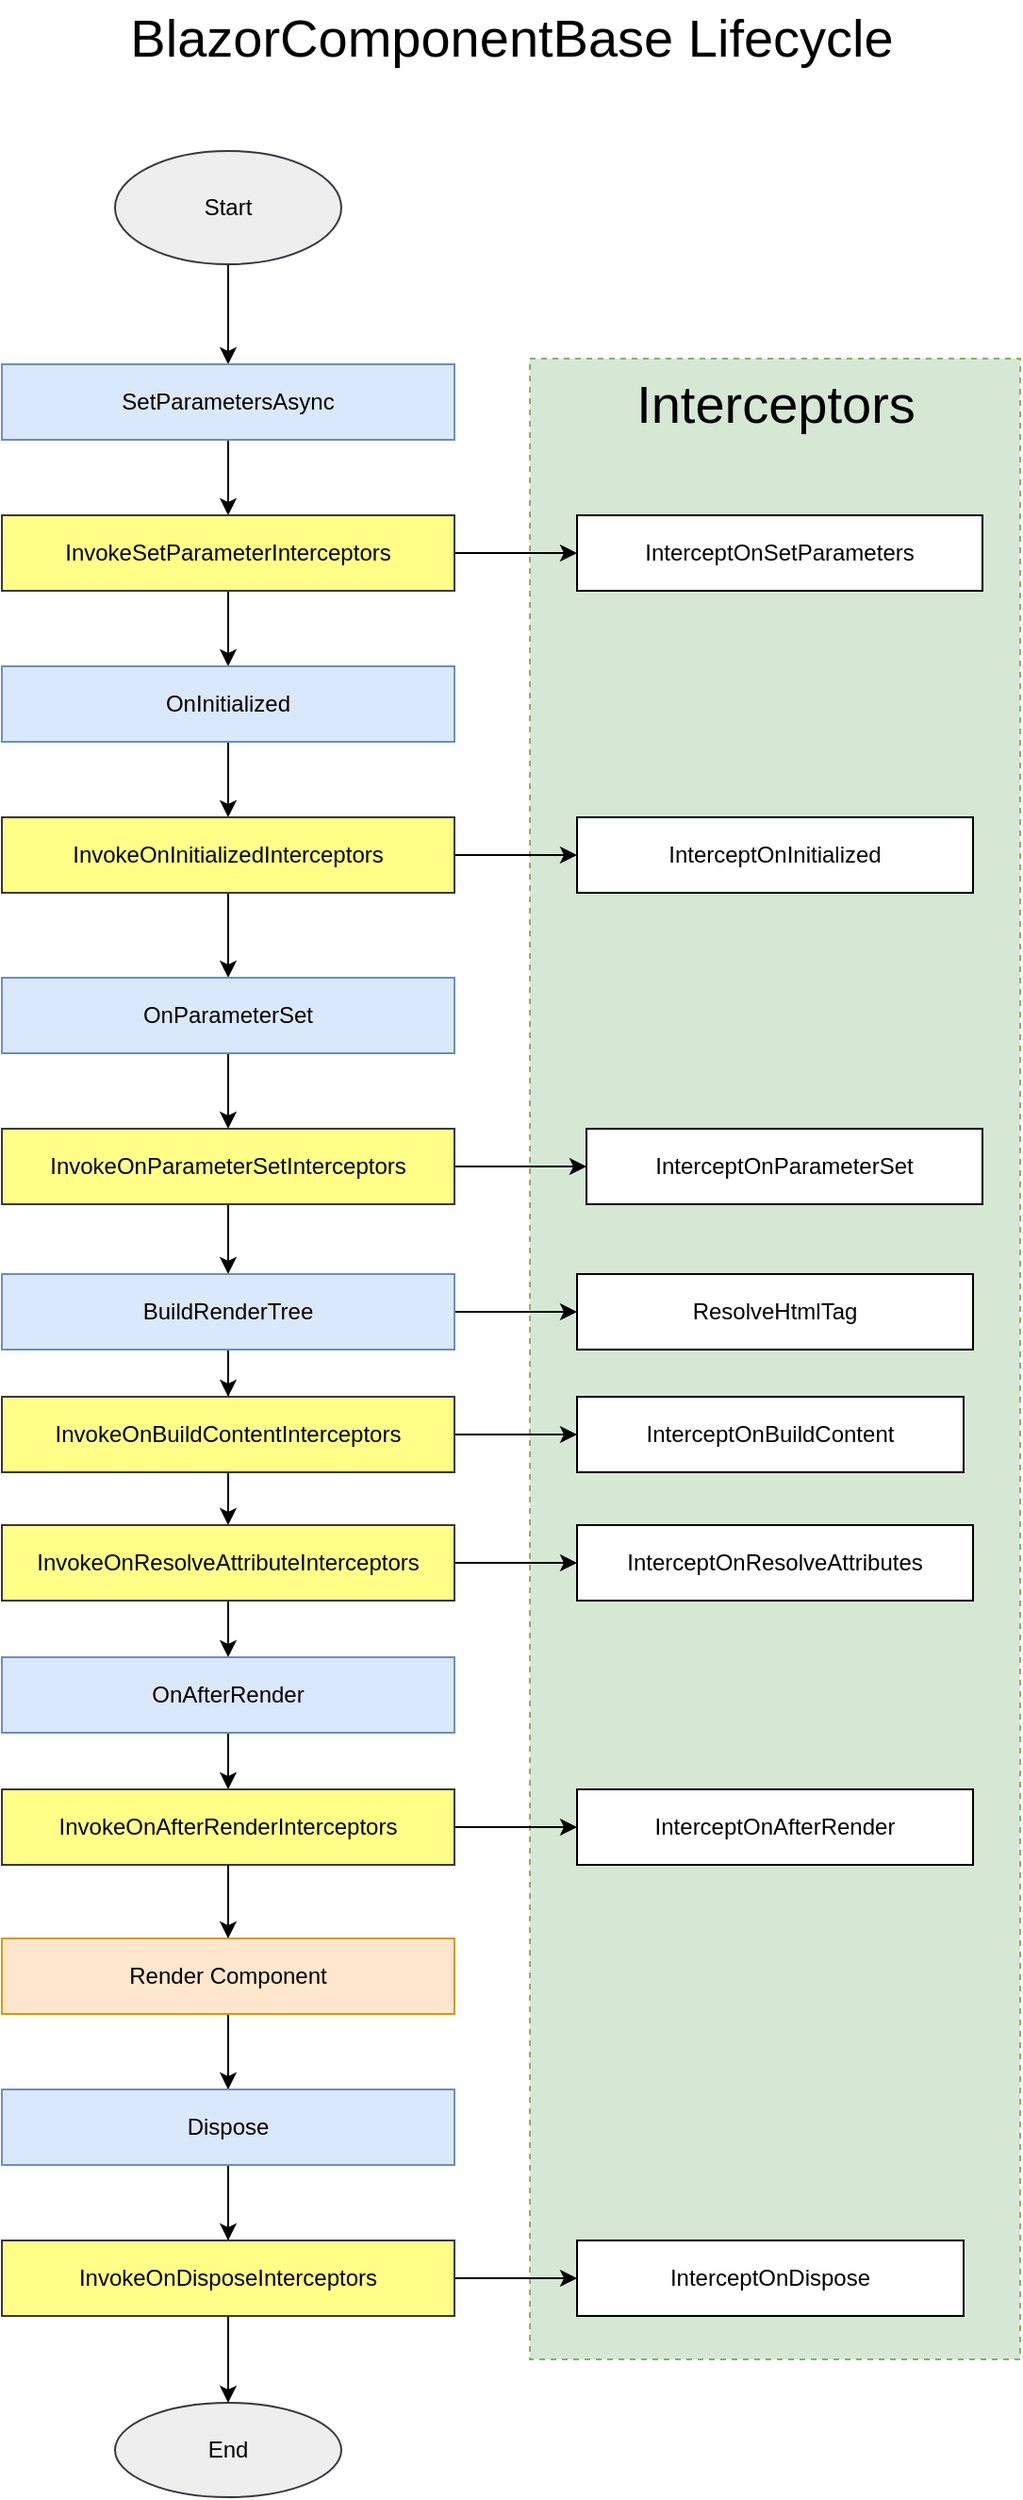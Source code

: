 <mxfile version="15.8.4" type="device"><diagram id="C5RBs43oDa-KdzZeNtuy" name="Page-1"><mxGraphModel dx="1102" dy="995" grid="1" gridSize="10" guides="1" tooltips="1" connect="1" arrows="1" fold="1" page="1" pageScale="1" pageWidth="827" pageHeight="1169" math="0" shadow="0"><root><mxCell id="WIyWlLk6GJQsqaUBKTNV-0"/><mxCell id="WIyWlLk6GJQsqaUBKTNV-1" parent="WIyWlLk6GJQsqaUBKTNV-0"/><mxCell id="TON0hxy3hcjrYKq86W1h-42" value="" style="rounded=0;whiteSpace=wrap;html=1;fontSize=28;dashed=1;fillColor=#d5e8d4;strokeColor=#82b366;" vertex="1" parent="WIyWlLk6GJQsqaUBKTNV-1"><mxGeometry x="510" y="260" width="260" height="1060" as="geometry"/></mxCell><mxCell id="TON0hxy3hcjrYKq86W1h-2" value="" style="edgeStyle=orthogonalEdgeStyle;rounded=0;orthogonalLoop=1;jettySize=auto;html=1;" edge="1" parent="WIyWlLk6GJQsqaUBKTNV-1" source="TON0hxy3hcjrYKq86W1h-0" target="TON0hxy3hcjrYKq86W1h-1"><mxGeometry relative="1" as="geometry"/></mxCell><mxCell id="TON0hxy3hcjrYKq86W1h-0" value="Start" style="ellipse;whiteSpace=wrap;html=1;fillColor=#eeeeee;strokeColor=#36393d;" vertex="1" parent="WIyWlLk6GJQsqaUBKTNV-1"><mxGeometry x="290" y="150" width="120" height="60" as="geometry"/></mxCell><mxCell id="TON0hxy3hcjrYKq86W1h-4" value="" style="edgeStyle=orthogonalEdgeStyle;rounded=0;orthogonalLoop=1;jettySize=auto;html=1;" edge="1" parent="WIyWlLk6GJQsqaUBKTNV-1" source="TON0hxy3hcjrYKq86W1h-1" target="TON0hxy3hcjrYKq86W1h-3"><mxGeometry relative="1" as="geometry"/></mxCell><mxCell id="TON0hxy3hcjrYKq86W1h-1" value="SetParametersAsync" style="whiteSpace=wrap;html=1;fillColor=#dae8fc;strokeColor=#6c8ebf;" vertex="1" parent="WIyWlLk6GJQsqaUBKTNV-1"><mxGeometry x="230" y="263" width="240" height="40" as="geometry"/></mxCell><mxCell id="TON0hxy3hcjrYKq86W1h-6" value="" style="edgeStyle=orthogonalEdgeStyle;rounded=0;orthogonalLoop=1;jettySize=auto;html=1;" edge="1" parent="WIyWlLk6GJQsqaUBKTNV-1" source="TON0hxy3hcjrYKq86W1h-3" target="TON0hxy3hcjrYKq86W1h-5"><mxGeometry relative="1" as="geometry"/></mxCell><mxCell id="TON0hxy3hcjrYKq86W1h-8" value="" style="edgeStyle=orthogonalEdgeStyle;rounded=0;orthogonalLoop=1;jettySize=auto;html=1;" edge="1" parent="WIyWlLk6GJQsqaUBKTNV-1" source="TON0hxy3hcjrYKq86W1h-3" target="TON0hxy3hcjrYKq86W1h-7"><mxGeometry relative="1" as="geometry"/></mxCell><mxCell id="TON0hxy3hcjrYKq86W1h-3" value="InvokeSetParameterInterceptors" style="whiteSpace=wrap;html=1;fillColor=#ffff88;strokeColor=#36393d;" vertex="1" parent="WIyWlLk6GJQsqaUBKTNV-1"><mxGeometry x="230" y="343" width="240" height="40" as="geometry"/></mxCell><mxCell id="TON0hxy3hcjrYKq86W1h-5" value="InterceptOnSetParameters" style="whiteSpace=wrap;html=1;" vertex="1" parent="WIyWlLk6GJQsqaUBKTNV-1"><mxGeometry x="535" y="343" width="215" height="40" as="geometry"/></mxCell><mxCell id="TON0hxy3hcjrYKq86W1h-10" value="" style="edgeStyle=orthogonalEdgeStyle;rounded=0;orthogonalLoop=1;jettySize=auto;html=1;" edge="1" parent="WIyWlLk6GJQsqaUBKTNV-1" source="TON0hxy3hcjrYKq86W1h-7" target="TON0hxy3hcjrYKq86W1h-9"><mxGeometry relative="1" as="geometry"/></mxCell><mxCell id="TON0hxy3hcjrYKq86W1h-7" value="OnInitialized" style="whiteSpace=wrap;html=1;fillColor=#dae8fc;strokeColor=#6c8ebf;" vertex="1" parent="WIyWlLk6GJQsqaUBKTNV-1"><mxGeometry x="230" y="423" width="240" height="40" as="geometry"/></mxCell><mxCell id="TON0hxy3hcjrYKq86W1h-12" value="" style="edgeStyle=orthogonalEdgeStyle;rounded=0;orthogonalLoop=1;jettySize=auto;html=1;" edge="1" parent="WIyWlLk6GJQsqaUBKTNV-1" source="TON0hxy3hcjrYKq86W1h-9" target="TON0hxy3hcjrYKq86W1h-11"><mxGeometry relative="1" as="geometry"/></mxCell><mxCell id="TON0hxy3hcjrYKq86W1h-14" value="" style="edgeStyle=orthogonalEdgeStyle;rounded=0;orthogonalLoop=1;jettySize=auto;html=1;" edge="1" parent="WIyWlLk6GJQsqaUBKTNV-1" source="TON0hxy3hcjrYKq86W1h-9" target="TON0hxy3hcjrYKq86W1h-13"><mxGeometry relative="1" as="geometry"/></mxCell><mxCell id="TON0hxy3hcjrYKq86W1h-9" value="InvokeOnInitializedInterceptors" style="whiteSpace=wrap;html=1;fillColor=#ffff88;strokeColor=#36393d;" vertex="1" parent="WIyWlLk6GJQsqaUBKTNV-1"><mxGeometry x="230" y="503" width="240" height="40" as="geometry"/></mxCell><mxCell id="TON0hxy3hcjrYKq86W1h-11" value="InterceptOnInitialized" style="whiteSpace=wrap;html=1;" vertex="1" parent="WIyWlLk6GJQsqaUBKTNV-1"><mxGeometry x="535" y="503" width="210" height="40" as="geometry"/></mxCell><mxCell id="TON0hxy3hcjrYKq86W1h-16" value="" style="edgeStyle=orthogonalEdgeStyle;rounded=0;orthogonalLoop=1;jettySize=auto;html=1;" edge="1" parent="WIyWlLk6GJQsqaUBKTNV-1" source="TON0hxy3hcjrYKq86W1h-13" target="TON0hxy3hcjrYKq86W1h-15"><mxGeometry relative="1" as="geometry"/></mxCell><mxCell id="TON0hxy3hcjrYKq86W1h-13" value="OnParameterSet" style="whiteSpace=wrap;html=1;fillColor=#dae8fc;strokeColor=#6c8ebf;" vertex="1" parent="WIyWlLk6GJQsqaUBKTNV-1"><mxGeometry x="230" y="588" width="240" height="40" as="geometry"/></mxCell><mxCell id="TON0hxy3hcjrYKq86W1h-18" value="" style="edgeStyle=orthogonalEdgeStyle;rounded=0;orthogonalLoop=1;jettySize=auto;html=1;" edge="1" parent="WIyWlLk6GJQsqaUBKTNV-1" source="TON0hxy3hcjrYKq86W1h-15" target="TON0hxy3hcjrYKq86W1h-17"><mxGeometry relative="1" as="geometry"/></mxCell><mxCell id="TON0hxy3hcjrYKq86W1h-20" value="" style="edgeStyle=orthogonalEdgeStyle;rounded=0;orthogonalLoop=1;jettySize=auto;html=1;" edge="1" parent="WIyWlLk6GJQsqaUBKTNV-1" source="TON0hxy3hcjrYKq86W1h-15" target="TON0hxy3hcjrYKq86W1h-19"><mxGeometry relative="1" as="geometry"/></mxCell><mxCell id="TON0hxy3hcjrYKq86W1h-15" value="InvokeOnParameterSetInterceptors" style="whiteSpace=wrap;html=1;fillColor=#ffff88;strokeColor=#36393d;" vertex="1" parent="WIyWlLk6GJQsqaUBKTNV-1"><mxGeometry x="230" y="668" width="240" height="40" as="geometry"/></mxCell><mxCell id="TON0hxy3hcjrYKq86W1h-17" value="InterceptOnParameterSet" style="whiteSpace=wrap;html=1;" vertex="1" parent="WIyWlLk6GJQsqaUBKTNV-1"><mxGeometry x="540" y="668" width="210" height="40" as="geometry"/></mxCell><mxCell id="TON0hxy3hcjrYKq86W1h-24" value="" style="edgeStyle=orthogonalEdgeStyle;rounded=0;orthogonalLoop=1;jettySize=auto;html=1;" edge="1" parent="WIyWlLk6GJQsqaUBKTNV-1" source="TON0hxy3hcjrYKq86W1h-19" target="TON0hxy3hcjrYKq86W1h-23"><mxGeometry relative="1" as="geometry"/></mxCell><mxCell id="TON0hxy3hcjrYKq86W1h-28" value="" style="edgeStyle=orthogonalEdgeStyle;rounded=0;orthogonalLoop=1;jettySize=auto;html=1;" edge="1" parent="WIyWlLk6GJQsqaUBKTNV-1" source="TON0hxy3hcjrYKq86W1h-19" target="TON0hxy3hcjrYKq86W1h-27"><mxGeometry relative="1" as="geometry"/></mxCell><mxCell id="TON0hxy3hcjrYKq86W1h-59" value="" style="edgeStyle=orthogonalEdgeStyle;rounded=0;orthogonalLoop=1;jettySize=auto;html=1;fontSize=28;" edge="1" parent="WIyWlLk6GJQsqaUBKTNV-1" source="TON0hxy3hcjrYKq86W1h-19" target="TON0hxy3hcjrYKq86W1h-58"><mxGeometry relative="1" as="geometry"/></mxCell><mxCell id="TON0hxy3hcjrYKq86W1h-19" value="BuildRenderTree" style="whiteSpace=wrap;html=1;fillColor=#dae8fc;strokeColor=#6c8ebf;" vertex="1" parent="WIyWlLk6GJQsqaUBKTNV-1"><mxGeometry x="230" y="745" width="240" height="40" as="geometry"/></mxCell><mxCell id="TON0hxy3hcjrYKq86W1h-26" value="" style="edgeStyle=orthogonalEdgeStyle;rounded=0;orthogonalLoop=1;jettySize=auto;html=1;" edge="1" parent="WIyWlLk6GJQsqaUBKTNV-1" source="TON0hxy3hcjrYKq86W1h-23" target="TON0hxy3hcjrYKq86W1h-25"><mxGeometry relative="1" as="geometry"/></mxCell><mxCell id="TON0hxy3hcjrYKq86W1h-30" value="" style="edgeStyle=orthogonalEdgeStyle;rounded=0;orthogonalLoop=1;jettySize=auto;html=1;" edge="1" parent="WIyWlLk6GJQsqaUBKTNV-1" source="TON0hxy3hcjrYKq86W1h-23" target="TON0hxy3hcjrYKq86W1h-29"><mxGeometry relative="1" as="geometry"/></mxCell><mxCell id="TON0hxy3hcjrYKq86W1h-23" value="InvokeOnResolveAttributeInterceptors" style="whiteSpace=wrap;html=1;fillColor=#ffff88;strokeColor=#36393d;" vertex="1" parent="WIyWlLk6GJQsqaUBKTNV-1"><mxGeometry x="230" y="878" width="240" height="40" as="geometry"/></mxCell><mxCell id="TON0hxy3hcjrYKq86W1h-25" value="InterceptOnResolveAttributes" style="whiteSpace=wrap;html=1;" vertex="1" parent="WIyWlLk6GJQsqaUBKTNV-1"><mxGeometry x="535" y="878" width="210" height="40" as="geometry"/></mxCell><mxCell id="TON0hxy3hcjrYKq86W1h-27" value="ResolveHtmlTag" style="whiteSpace=wrap;html=1;" vertex="1" parent="WIyWlLk6GJQsqaUBKTNV-1"><mxGeometry x="535" y="745" width="210" height="40" as="geometry"/></mxCell><mxCell id="TON0hxy3hcjrYKq86W1h-32" value="" style="edgeStyle=orthogonalEdgeStyle;rounded=0;orthogonalLoop=1;jettySize=auto;html=1;" edge="1" parent="WIyWlLk6GJQsqaUBKTNV-1" source="TON0hxy3hcjrYKq86W1h-29" target="TON0hxy3hcjrYKq86W1h-31"><mxGeometry relative="1" as="geometry"/></mxCell><mxCell id="TON0hxy3hcjrYKq86W1h-29" value="OnAfterRender" style="whiteSpace=wrap;html=1;fillColor=#dae8fc;strokeColor=#6c8ebf;" vertex="1" parent="WIyWlLk6GJQsqaUBKTNV-1"><mxGeometry x="230" y="948" width="240" height="40" as="geometry"/></mxCell><mxCell id="TON0hxy3hcjrYKq86W1h-34" value="" style="edgeStyle=orthogonalEdgeStyle;rounded=0;orthogonalLoop=1;jettySize=auto;html=1;" edge="1" parent="WIyWlLk6GJQsqaUBKTNV-1" source="TON0hxy3hcjrYKq86W1h-31" target="TON0hxy3hcjrYKq86W1h-33"><mxGeometry relative="1" as="geometry"/></mxCell><mxCell id="TON0hxy3hcjrYKq86W1h-47" value="" style="edgeStyle=orthogonalEdgeStyle;rounded=0;orthogonalLoop=1;jettySize=auto;html=1;fontSize=28;" edge="1" parent="WIyWlLk6GJQsqaUBKTNV-1" source="TON0hxy3hcjrYKq86W1h-31" target="TON0hxy3hcjrYKq86W1h-46"><mxGeometry relative="1" as="geometry"/></mxCell><mxCell id="TON0hxy3hcjrYKq86W1h-31" value="InvokeOnAfterRenderInterceptors" style="whiteSpace=wrap;html=1;fillColor=#ffff88;strokeColor=#36393d;" vertex="1" parent="WIyWlLk6GJQsqaUBKTNV-1"><mxGeometry x="230" y="1018" width="240" height="40" as="geometry"/></mxCell><mxCell id="TON0hxy3hcjrYKq86W1h-33" value="InterceptOnAfterRender" style="whiteSpace=wrap;html=1;" vertex="1" parent="WIyWlLk6GJQsqaUBKTNV-1"><mxGeometry x="535" y="1018" width="210" height="40" as="geometry"/></mxCell><mxCell id="TON0hxy3hcjrYKq86W1h-41" value="BlazorComponentBase Lifecycle" style="text;html=1;resizable=0;autosize=1;align=center;verticalAlign=middle;points=[];fillColor=none;strokeColor=none;rounded=0;fontSize=28;" vertex="1" parent="WIyWlLk6GJQsqaUBKTNV-1"><mxGeometry x="290" y="70" width="420" height="40" as="geometry"/></mxCell><mxCell id="TON0hxy3hcjrYKq86W1h-43" value="Interceptors" style="text;html=1;resizable=0;autosize=1;align=center;verticalAlign=middle;points=[];fillColor=none;strokeColor=none;rounded=0;dashed=1;fontSize=28;" vertex="1" parent="WIyWlLk6GJQsqaUBKTNV-1"><mxGeometry x="560" y="264" width="160" height="40" as="geometry"/></mxCell><mxCell id="TON0hxy3hcjrYKq86W1h-37" value="End" style="ellipse;whiteSpace=wrap;html=1;fillColor=#eeeeee;strokeColor=#36393d;" vertex="1" parent="WIyWlLk6GJQsqaUBKTNV-1"><mxGeometry x="290" y="1343" width="120" height="50" as="geometry"/></mxCell><mxCell id="TON0hxy3hcjrYKq86W1h-45" value="" style="endArrow=classic;html=1;rounded=0;fontSize=28;exitX=0.5;exitY=1;exitDx=0;exitDy=0;entryX=0.5;entryY=0;entryDx=0;entryDy=0;" edge="1" parent="WIyWlLk6GJQsqaUBKTNV-1" source="TON0hxy3hcjrYKq86W1h-31" target="TON0hxy3hcjrYKq86W1h-37"><mxGeometry width="50" height="50" relative="1" as="geometry"><mxPoint x="300" y="1173" as="sourcePoint"/><mxPoint x="350" y="1123" as="targetPoint"/></mxGeometry></mxCell><mxCell id="TON0hxy3hcjrYKq86W1h-49" value="" style="edgeStyle=orthogonalEdgeStyle;rounded=0;orthogonalLoop=1;jettySize=auto;html=1;fontSize=28;" edge="1" parent="WIyWlLk6GJQsqaUBKTNV-1" source="TON0hxy3hcjrYKq86W1h-46" target="TON0hxy3hcjrYKq86W1h-48"><mxGeometry relative="1" as="geometry"/></mxCell><mxCell id="TON0hxy3hcjrYKq86W1h-46" value="Render Component" style="whiteSpace=wrap;html=1;fillColor=#ffe6cc;strokeColor=#d79b00;" vertex="1" parent="WIyWlLk6GJQsqaUBKTNV-1"><mxGeometry x="230" y="1097" width="240" height="40" as="geometry"/></mxCell><mxCell id="TON0hxy3hcjrYKq86W1h-51" value="" style="edgeStyle=orthogonalEdgeStyle;rounded=0;orthogonalLoop=1;jettySize=auto;html=1;fontSize=28;exitX=1;exitY=0.5;exitDx=0;exitDy=0;" edge="1" parent="WIyWlLk6GJQsqaUBKTNV-1" source="TON0hxy3hcjrYKq86W1h-55" target="TON0hxy3hcjrYKq86W1h-50"><mxGeometry relative="1" as="geometry"/></mxCell><mxCell id="TON0hxy3hcjrYKq86W1h-56" value="" style="edgeStyle=orthogonalEdgeStyle;rounded=0;orthogonalLoop=1;jettySize=auto;html=1;fontSize=28;" edge="1" parent="WIyWlLk6GJQsqaUBKTNV-1" source="TON0hxy3hcjrYKq86W1h-48" target="TON0hxy3hcjrYKq86W1h-55"><mxGeometry relative="1" as="geometry"/></mxCell><mxCell id="TON0hxy3hcjrYKq86W1h-48" value="Dispose" style="whiteSpace=wrap;html=1;fillColor=#dae8fc;strokeColor=#6c8ebf;" vertex="1" parent="WIyWlLk6GJQsqaUBKTNV-1"><mxGeometry x="230" y="1177" width="240" height="40" as="geometry"/></mxCell><mxCell id="TON0hxy3hcjrYKq86W1h-50" value="InterceptOnDispose" style="whiteSpace=wrap;html=1;" vertex="1" parent="WIyWlLk6GJQsqaUBKTNV-1"><mxGeometry x="535" y="1257" width="205" height="40" as="geometry"/></mxCell><mxCell id="TON0hxy3hcjrYKq86W1h-55" value="InvokeOnDisposeInterceptors" style="whiteSpace=wrap;html=1;fillColor=#ffff88;strokeColor=#36393d;" vertex="1" parent="WIyWlLk6GJQsqaUBKTNV-1"><mxGeometry x="230" y="1257" width="240" height="40" as="geometry"/></mxCell><mxCell id="TON0hxy3hcjrYKq86W1h-61" value="" style="edgeStyle=orthogonalEdgeStyle;rounded=0;orthogonalLoop=1;jettySize=auto;html=1;fontSize=28;" edge="1" parent="WIyWlLk6GJQsqaUBKTNV-1" source="TON0hxy3hcjrYKq86W1h-58" target="TON0hxy3hcjrYKq86W1h-60"><mxGeometry relative="1" as="geometry"/></mxCell><mxCell id="TON0hxy3hcjrYKq86W1h-58" value="InvokeOnBuildContentInterceptors" style="whiteSpace=wrap;html=1;fillColor=#ffff88;strokeColor=#36393d;" vertex="1" parent="WIyWlLk6GJQsqaUBKTNV-1"><mxGeometry x="230" y="810" width="240" height="40" as="geometry"/></mxCell><mxCell id="TON0hxy3hcjrYKq86W1h-60" value="InterceptOnBuildContent" style="whiteSpace=wrap;html=1;" vertex="1" parent="WIyWlLk6GJQsqaUBKTNV-1"><mxGeometry x="535" y="810" width="205" height="40" as="geometry"/></mxCell></root></mxGraphModel></diagram></mxfile>